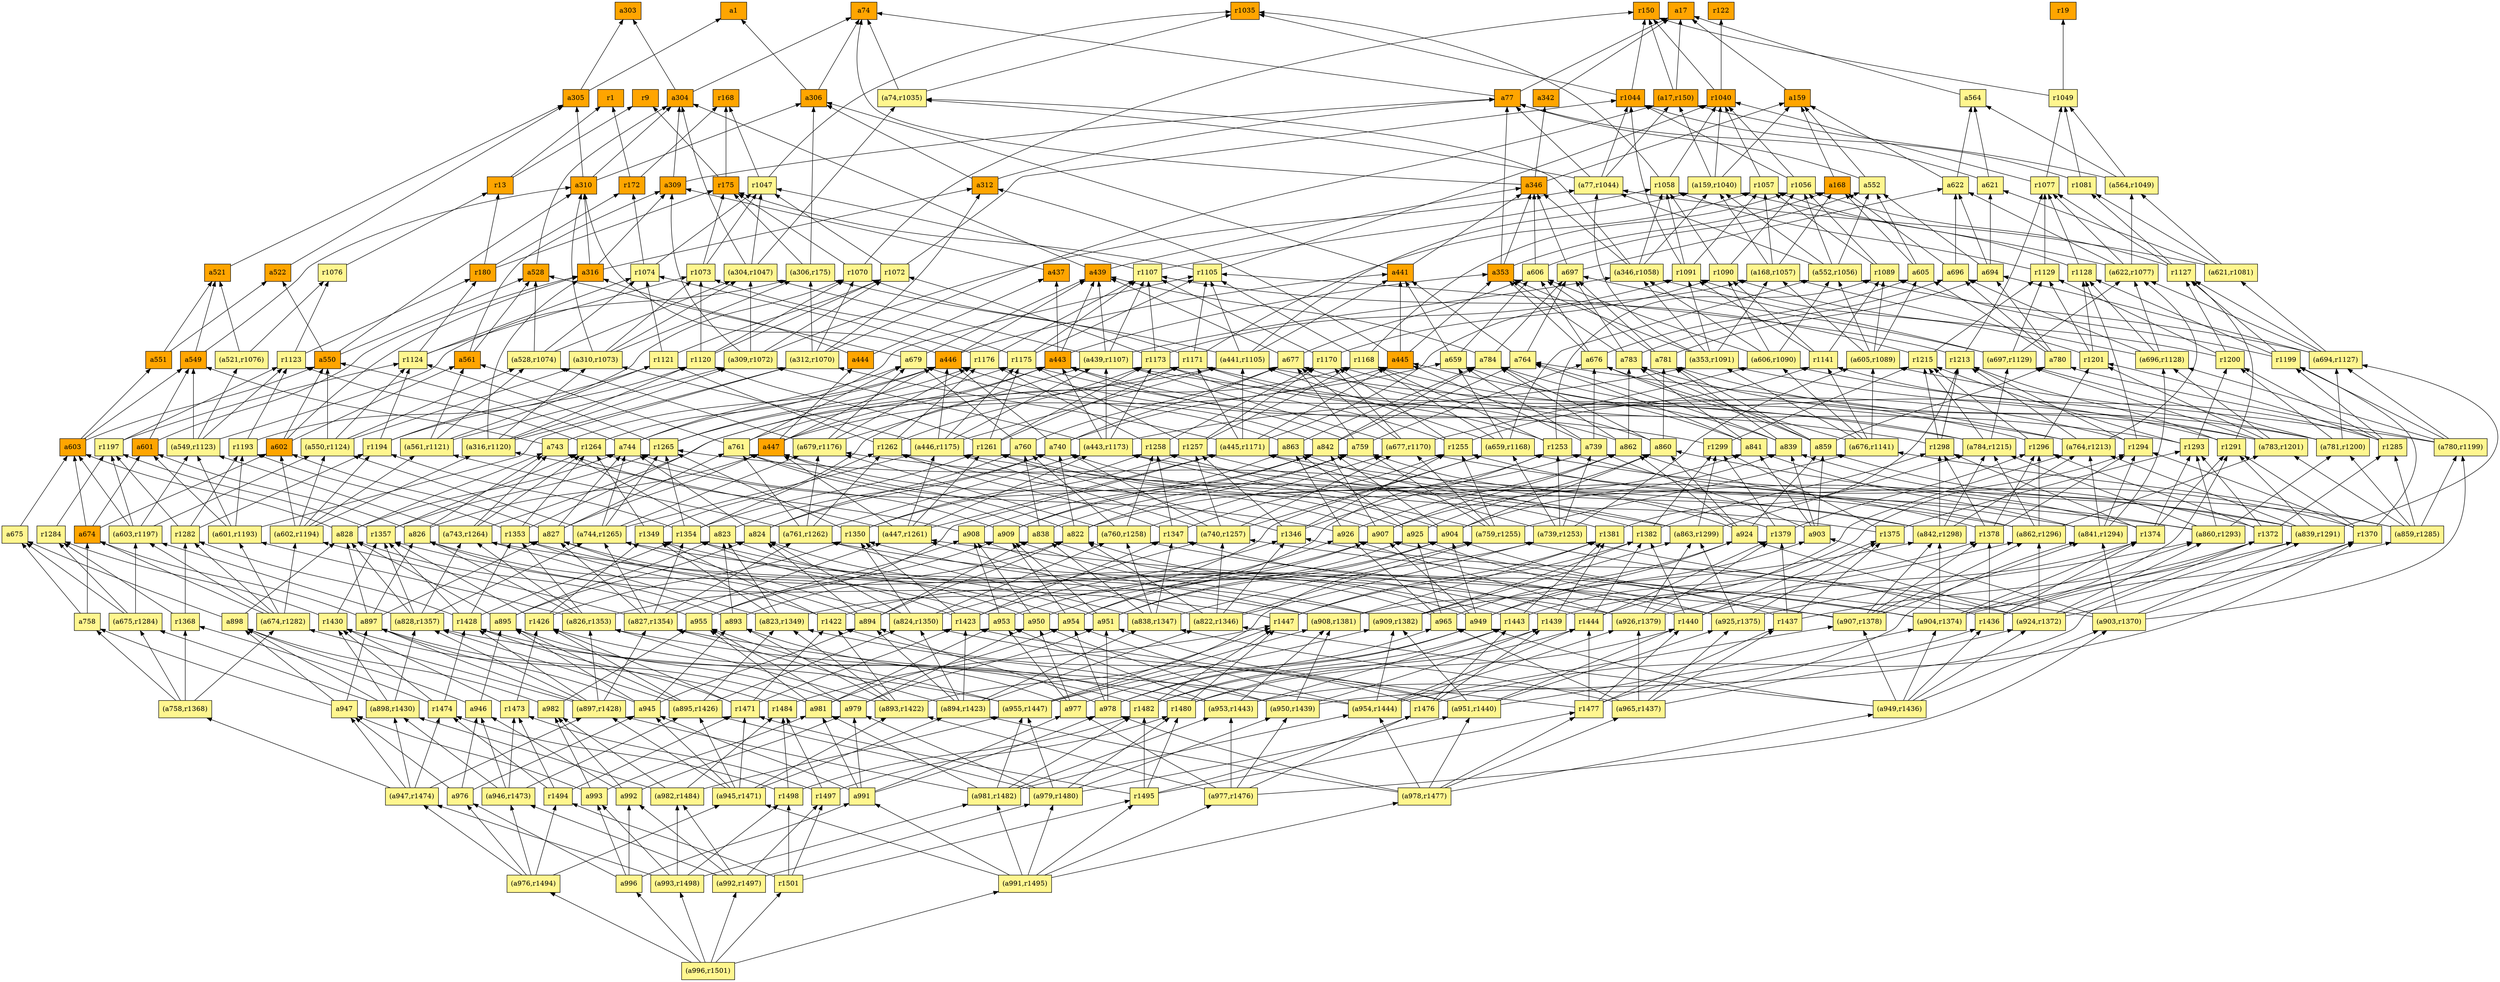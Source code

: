 digraph G {
rankdir=BT;ranksep="2.0";
"a925" [shape=record,fillcolor=khaki1,style=filled,label="{a925}"];
"r1257" [shape=record,fillcolor=khaki1,style=filled,label="{r1257}"];
"a674" [shape=record,fillcolor=orange,style=filled,label="{a674}"];
"a444" [shape=record,fillcolor=orange,style=filled,label="{a444}"];
"(a904,r1374)" [shape=record,fillcolor=khaki1,style=filled,label="{(a904,r1374)}"];
"a965" [shape=record,fillcolor=khaki1,style=filled,label="{a965}"];
"(a925,r1375)" [shape=record,fillcolor=khaki1,style=filled,label="{(a925,r1375)}"];
"(a677,r1170)" [shape=record,fillcolor=khaki1,style=filled,label="{(a677,r1170)}"];
"(a954,r1444)" [shape=record,fillcolor=khaki1,style=filled,label="{(a954,r1444)}"];
"a303" [shape=record,fillcolor=orange,style=filled,label="{a303}"];
"a842" [shape=record,fillcolor=khaki1,style=filled,label="{a842}"];
"a521" [shape=record,fillcolor=orange,style=filled,label="{a521}"];
"a909" [shape=record,fillcolor=khaki1,style=filled,label="{a909}"];
"(a74,r1035)" [shape=record,fillcolor=khaki1,style=filled,label="{(a74,r1035)}"];
"a659" [shape=record,fillcolor=khaki1,style=filled,label="{a659}"];
"a603" [shape=record,fillcolor=orange,style=filled,label="{a603}"];
"a549" [shape=record,fillcolor=orange,style=filled,label="{a549}"];
"a159" [shape=record,fillcolor=orange,style=filled,label="{a159}"];
"r1476" [shape=record,fillcolor=khaki1,style=filled,label="{r1476}"];
"(a316,r1120)" [shape=record,fillcolor=khaki1,style=filled,label="{(a316,r1120)}"];
"(a822,r1346)" [shape=record,fillcolor=khaki1,style=filled,label="{(a822,r1346)}"];
"r1076" [shape=record,fillcolor=khaki1,style=filled,label="{r1076}"];
"(a862,r1296)" [shape=record,fillcolor=khaki1,style=filled,label="{(a862,r1296)}"];
"r1437" [shape=record,fillcolor=khaki1,style=filled,label="{r1437}"];
"(a981,r1482)" [shape=record,fillcolor=khaki1,style=filled,label="{(a981,r1482)}"];
"r1372" [shape=record,fillcolor=khaki1,style=filled,label="{r1372}"];
"r1089" [shape=record,fillcolor=khaki1,style=filled,label="{r1089}"];
"(a949,r1436)" [shape=record,fillcolor=khaki1,style=filled,label="{(a949,r1436)}"];
"a606" [shape=record,fillcolor=khaki1,style=filled,label="{a606}"];
"r1381" [shape=record,fillcolor=khaki1,style=filled,label="{r1381}"];
"a824" [shape=record,fillcolor=khaki1,style=filled,label="{a824}"];
"a979" [shape=record,fillcolor=khaki1,style=filled,label="{a979}"];
"(a908,r1381)" [shape=record,fillcolor=khaki1,style=filled,label="{(a908,r1381)}"];
"r1370" [shape=record,fillcolor=khaki1,style=filled,label="{r1370}"];
"a863" [shape=record,fillcolor=khaki1,style=filled,label="{a863}"];
"(a159,r1040)" [shape=record,fillcolor=khaki1,style=filled,label="{(a159,r1040)}"];
"(a743,r1264)" [shape=record,fillcolor=khaki1,style=filled,label="{(a743,r1264)}"];
"a898" [shape=record,fillcolor=khaki1,style=filled,label="{a898}"];
"r1296" [shape=record,fillcolor=khaki1,style=filled,label="{r1296}"];
"(a838,r1347)" [shape=record,fillcolor=khaki1,style=filled,label="{(a838,r1347)}"];
"r1107" [shape=record,fillcolor=khaki1,style=filled,label="{r1107}"];
"r150" [shape=record,fillcolor=orange,style=filled,label="{r150}"];
"(a528,r1074)" [shape=record,fillcolor=khaki1,style=filled,label="{(a528,r1074)}"];
"a740" [shape=record,fillcolor=khaki1,style=filled,label="{a740}"];
"r122" [shape=record,fillcolor=orange,style=filled,label="{r122}"];
"(a839,r1291)" [shape=record,fillcolor=khaki1,style=filled,label="{(a839,r1291)}"];
"(a552,r1056)" [shape=record,fillcolor=khaki1,style=filled,label="{(a552,r1056)}"];
"a862" [shape=record,fillcolor=khaki1,style=filled,label="{a862}"];
"a893" [shape=record,fillcolor=khaki1,style=filled,label="{a893}"];
"(a780,r1199)" [shape=record,fillcolor=khaki1,style=filled,label="{(a780,r1199)}"];
"r1194" [shape=record,fillcolor=khaki1,style=filled,label="{r1194}"];
"(a561,r1121)" [shape=record,fillcolor=khaki1,style=filled,label="{(a561,r1121)}"];
"(a993,r1498)" [shape=record,fillcolor=khaki1,style=filled,label="{(a993,r1498)}"];
"a977" [shape=record,fillcolor=khaki1,style=filled,label="{a977}"];
"(a860,r1293)" [shape=record,fillcolor=khaki1,style=filled,label="{(a860,r1293)}"];
"a907" [shape=record,fillcolor=khaki1,style=filled,label="{a907}"];
"r1444" [shape=record,fillcolor=khaki1,style=filled,label="{r1444}"];
"r1480" [shape=record,fillcolor=khaki1,style=filled,label="{r1480}"];
"(a903,r1370)" [shape=record,fillcolor=khaki1,style=filled,label="{(a903,r1370)}"];
"a346" [shape=record,fillcolor=orange,style=filled,label="{a346}"];
"r168" [shape=record,fillcolor=orange,style=filled,label="{r168}"];
"a897" [shape=record,fillcolor=khaki1,style=filled,label="{a897}"];
"r1382" [shape=record,fillcolor=khaki1,style=filled,label="{r1382}"];
"r1474" [shape=record,fillcolor=khaki1,style=filled,label="{r1474}"];
"a445" [shape=record,fillcolor=orange,style=filled,label="{a445}"];
"(a740,r1257)" [shape=record,fillcolor=khaki1,style=filled,label="{(a740,r1257)}"];
"a951" [shape=record,fillcolor=khaki1,style=filled,label="{a951}"];
"r1073" [shape=record,fillcolor=khaki1,style=filled,label="{r1073}"];
"a605" [shape=record,fillcolor=khaki1,style=filled,label="{a605}"];
"(a694,r1127)" [shape=record,fillcolor=khaki1,style=filled,label="{(a694,r1127)}"];
"r1070" [shape=record,fillcolor=khaki1,style=filled,label="{r1070}"];
"r1494" [shape=record,fillcolor=khaki1,style=filled,label="{r1494}"];
"a839" [shape=record,fillcolor=khaki1,style=filled,label="{a839}"];
"(a564,r1049)" [shape=record,fillcolor=khaki1,style=filled,label="{(a564,r1049)}"];
"r1141" [shape=record,fillcolor=khaki1,style=filled,label="{r1141}"];
"(a674,r1282)" [shape=record,fillcolor=khaki1,style=filled,label="{(a674,r1282)}"];
"a822" [shape=record,fillcolor=khaki1,style=filled,label="{a822}"];
"r1057" [shape=record,fillcolor=khaki1,style=filled,label="{r1057}"];
"(a828,r1357)" [shape=record,fillcolor=khaki1,style=filled,label="{(a828,r1357)}"];
"(a550,r1124)" [shape=record,fillcolor=khaki1,style=filled,label="{(a550,r1124)}"];
"a908" [shape=record,fillcolor=khaki1,style=filled,label="{a908}"];
"r1426" [shape=record,fillcolor=khaki1,style=filled,label="{r1426}"];
"(a907,r1378)" [shape=record,fillcolor=khaki1,style=filled,label="{(a907,r1378)}"];
"(a304,r1047)" [shape=record,fillcolor=khaki1,style=filled,label="{(a304,r1047)}"];
"r1261" [shape=record,fillcolor=khaki1,style=filled,label="{r1261}"];
"a17" [shape=record,fillcolor=orange,style=filled,label="{a17}"];
"a954" [shape=record,fillcolor=khaki1,style=filled,label="{a954}"];
"r1175" [shape=record,fillcolor=khaki1,style=filled,label="{r1175}"];
"a564" [shape=record,fillcolor=khaki1,style=filled,label="{a564}"];
"a622" [shape=record,fillcolor=khaki1,style=filled,label="{a622}"];
"a697" [shape=record,fillcolor=khaki1,style=filled,label="{a697}"];
"(a521,r1076)" [shape=record,fillcolor=khaki1,style=filled,label="{(a521,r1076)}"];
"r1422" [shape=record,fillcolor=khaki1,style=filled,label="{r1422}"];
"(a947,r1474)" [shape=record,fillcolor=khaki1,style=filled,label="{(a947,r1474)}"];
"r1368" [shape=record,fillcolor=khaki1,style=filled,label="{r1368}"];
"(a445,r1171)" [shape=record,fillcolor=khaki1,style=filled,label="{(a445,r1171)}"];
"a446" [shape=record,fillcolor=orange,style=filled,label="{a446}"];
"a621" [shape=record,fillcolor=khaki1,style=filled,label="{a621}"];
"(a953,r1443)" [shape=record,fillcolor=khaki1,style=filled,label="{(a953,r1443)}"];
"a780" [shape=record,fillcolor=khaki1,style=filled,label="{a780}"];
"(a978,r1477)" [shape=record,fillcolor=khaki1,style=filled,label="{(a978,r1477)}"];
"a903" [shape=record,fillcolor=khaki1,style=filled,label="{a903}"];
"r1123" [shape=record,fillcolor=khaki1,style=filled,label="{r1123}"];
"r1473" [shape=record,fillcolor=khaki1,style=filled,label="{r1473}"];
"r175" [shape=record,fillcolor=orange,style=filled,label="{r175}"];
"r1353" [shape=record,fillcolor=khaki1,style=filled,label="{r1353}"];
"r1077" [shape=record,fillcolor=khaki1,style=filled,label="{r1077}"];
"(a982,r1484)" [shape=record,fillcolor=khaki1,style=filled,label="{(a982,r1484)}"];
"r1127" [shape=record,fillcolor=khaki1,style=filled,label="{r1127}"];
"r1129" [shape=record,fillcolor=khaki1,style=filled,label="{r1129}"];
"(a622,r1077)" [shape=record,fillcolor=khaki1,style=filled,label="{(a622,r1077)}"];
"r9" [shape=record,fillcolor=orange,style=filled,label="{r9}"];
"a982" [shape=record,fillcolor=khaki1,style=filled,label="{a982}"];
"a924" [shape=record,fillcolor=khaki1,style=filled,label="{a924}"];
"a759" [shape=record,fillcolor=khaki1,style=filled,label="{a759}"];
"a945" [shape=record,fillcolor=khaki1,style=filled,label="{a945}"];
"a551" [shape=record,fillcolor=orange,style=filled,label="{a551}"];
"a744" [shape=record,fillcolor=khaki1,style=filled,label="{a744}"];
"(a951,r1440)" [shape=record,fillcolor=khaki1,style=filled,label="{(a951,r1440)}"];
"a552" [shape=record,fillcolor=khaki1,style=filled,label="{a552}"];
"a522" [shape=record,fillcolor=orange,style=filled,label="{a522}"];
"r1501" [shape=record,fillcolor=khaki1,style=filled,label="{r1501}"];
"a310" [shape=record,fillcolor=orange,style=filled,label="{a310}"];
"a946" [shape=record,fillcolor=khaki1,style=filled,label="{a946}"];
"(a446,r1175)" [shape=record,fillcolor=khaki1,style=filled,label="{(a446,r1175)}"];
"(a739,r1253)" [shape=record,fillcolor=khaki1,style=filled,label="{(a739,r1253)}"];
"a439" [shape=record,fillcolor=orange,style=filled,label="{a439}"];
"(a346,r1058)" [shape=record,fillcolor=khaki1,style=filled,label="{(a346,r1058)}"];
"r1120" [shape=record,fillcolor=khaki1,style=filled,label="{r1120}"];
"r1347" [shape=record,fillcolor=khaki1,style=filled,label="{r1347}"];
"(a309,r1072)" [shape=record,fillcolor=khaki1,style=filled,label="{(a309,r1072)}"];
"(a827,r1354)" [shape=record,fillcolor=khaki1,style=filled,label="{(a827,r1354)}"];
"a443" [shape=record,fillcolor=orange,style=filled,label="{a443}"];
"r1357" [shape=record,fillcolor=khaki1,style=filled,label="{r1357}"];
"a550" [shape=record,fillcolor=orange,style=filled,label="{a550}"];
"(a441,r1105)" [shape=record,fillcolor=khaki1,style=filled,label="{(a441,r1105)}"];
"r1074" [shape=record,fillcolor=khaki1,style=filled,label="{r1074}"];
"(a17,r150)" [shape=record,fillcolor=orange,style=filled,label="{(a17,r150)}"];
"(a621,r1081)" [shape=record,fillcolor=khaki1,style=filled,label="{(a621,r1081)}"];
"r1213" [shape=record,fillcolor=khaki1,style=filled,label="{r1213}"];
"r1081" [shape=record,fillcolor=khaki1,style=filled,label="{r1081}"];
"r1378" [shape=record,fillcolor=khaki1,style=filled,label="{r1378}"];
"r1035" [shape=record,fillcolor=orange,style=filled,label="{r1035}"];
"a77" [shape=record,fillcolor=orange,style=filled,label="{a77}"];
"r1428" [shape=record,fillcolor=khaki1,style=filled,label="{r1428}"];
"r1056" [shape=record,fillcolor=khaki1,style=filled,label="{r1056}"];
"(a602,r1194)" [shape=record,fillcolor=khaki1,style=filled,label="{(a602,r1194)}"];
"r1423" [shape=record,fillcolor=khaki1,style=filled,label="{r1423}"];
"(a606,r1090)" [shape=record,fillcolor=khaki1,style=filled,label="{(a606,r1090)}"];
"r172" [shape=record,fillcolor=orange,style=filled,label="{r172}"];
"a993" [shape=record,fillcolor=khaki1,style=filled,label="{a993}"];
"r1282" [shape=record,fillcolor=khaki1,style=filled,label="{r1282}"];
"r1440" [shape=record,fillcolor=khaki1,style=filled,label="{r1440}"];
"a996" [shape=record,fillcolor=khaki1,style=filled,label="{a996}"];
"r1176" [shape=record,fillcolor=khaki1,style=filled,label="{r1176}"];
"a441" [shape=record,fillcolor=orange,style=filled,label="{a441}"];
"(a842,r1298)" [shape=record,fillcolor=khaki1,style=filled,label="{(a842,r1298)}"];
"r1482" [shape=record,fillcolor=khaki1,style=filled,label="{r1482}"];
"a743" [shape=record,fillcolor=khaki1,style=filled,label="{a743}"];
"(a946,r1473)" [shape=record,fillcolor=khaki1,style=filled,label="{(a946,r1473)}"];
"r1199" [shape=record,fillcolor=khaki1,style=filled,label="{r1199}"];
"a823" [shape=record,fillcolor=khaki1,style=filled,label="{a823}"];
"a694" [shape=record,fillcolor=khaki1,style=filled,label="{a694}"];
"r1200" [shape=record,fillcolor=khaki1,style=filled,label="{r1200}"];
"a312" [shape=record,fillcolor=orange,style=filled,label="{a312}"];
"r1439" [shape=record,fillcolor=khaki1,style=filled,label="{r1439}"];
"(a312,r1070)" [shape=record,fillcolor=khaki1,style=filled,label="{(a312,r1070)}"];
"(a603,r1197)" [shape=record,fillcolor=khaki1,style=filled,label="{(a603,r1197)}"];
"a955" [shape=record,fillcolor=khaki1,style=filled,label="{a955}"];
"a949" [shape=record,fillcolor=khaki1,style=filled,label="{a949}"];
"r1443" [shape=record,fillcolor=khaki1,style=filled,label="{r1443}"];
"(a744,r1265)" [shape=record,fillcolor=khaki1,style=filled,label="{(a744,r1265)}"];
"(a443,r1173)" [shape=record,fillcolor=khaki1,style=filled,label="{(a443,r1173)}"];
"(a991,r1495)" [shape=record,fillcolor=khaki1,style=filled,label="{(a991,r1495)}"];
"r1484" [shape=record,fillcolor=khaki1,style=filled,label="{r1484}"];
"a978" [shape=record,fillcolor=khaki1,style=filled,label="{a978}"];
"a783" [shape=record,fillcolor=khaki1,style=filled,label="{a783}"];
"r1497" [shape=record,fillcolor=khaki1,style=filled,label="{r1497}"];
"a764" [shape=record,fillcolor=khaki1,style=filled,label="{a764}"];
"(a841,r1294)" [shape=record,fillcolor=khaki1,style=filled,label="{(a841,r1294)}"];
"r19" [shape=record,fillcolor=orange,style=filled,label="{r19}"];
"r1436" [shape=record,fillcolor=khaki1,style=filled,label="{r1436}"];
"r1168" [shape=record,fillcolor=khaki1,style=filled,label="{r1168}"];
"r1374" [shape=record,fillcolor=khaki1,style=filled,label="{r1374}"];
"a827" [shape=record,fillcolor=khaki1,style=filled,label="{a827}"];
"r1298" [shape=record,fillcolor=khaki1,style=filled,label="{r1298}"];
"a74" [shape=record,fillcolor=orange,style=filled,label="{a74}"];
"a894" [shape=record,fillcolor=khaki1,style=filled,label="{a894}"];
"r1375" [shape=record,fillcolor=khaki1,style=filled,label="{r1375}"];
"a675" [shape=record,fillcolor=khaki1,style=filled,label="{a675}"];
"a304" [shape=record,fillcolor=orange,style=filled,label="{a304}"];
"r1072" [shape=record,fillcolor=khaki1,style=filled,label="{r1072}"];
"a947" [shape=record,fillcolor=khaki1,style=filled,label="{a947}"];
"a991" [shape=record,fillcolor=khaki1,style=filled,label="{a991}"];
"r1264" [shape=record,fillcolor=khaki1,style=filled,label="{r1264}"];
"a679" [shape=record,fillcolor=khaki1,style=filled,label="{a679}"];
"a696" [shape=record,fillcolor=khaki1,style=filled,label="{a696}"];
"a437" [shape=record,fillcolor=orange,style=filled,label="{a437}"];
"(a676,r1141)" [shape=record,fillcolor=khaki1,style=filled,label="{(a676,r1141)}"];
"r1128" [shape=record,fillcolor=khaki1,style=filled,label="{r1128}"];
"a953" [shape=record,fillcolor=khaki1,style=filled,label="{a953}"];
"(a447,r1261)" [shape=record,fillcolor=khaki1,style=filled,label="{(a447,r1261)}"];
"r180" [shape=record,fillcolor=orange,style=filled,label="{r180}"];
"a306" [shape=record,fillcolor=orange,style=filled,label="{a306}"];
"(a955,r1447)" [shape=record,fillcolor=khaki1,style=filled,label="{(a955,r1447)}"];
"a781" [shape=record,fillcolor=khaki1,style=filled,label="{a781}"];
"a601" [shape=record,fillcolor=orange,style=filled,label="{a601}"];
"(a893,r1422)" [shape=record,fillcolor=khaki1,style=filled,label="{(a893,r1422)}"];
"r1293" [shape=record,fillcolor=khaki1,style=filled,label="{r1293}"];
"r1346" [shape=record,fillcolor=khaki1,style=filled,label="{r1346}"];
"(a784,r1215)" [shape=record,fillcolor=khaki1,style=filled,label="{(a784,r1215)}"];
"r1477" [shape=record,fillcolor=khaki1,style=filled,label="{r1477}"];
"(a675,r1284)" [shape=record,fillcolor=khaki1,style=filled,label="{(a675,r1284)}"];
"r1379" [shape=record,fillcolor=khaki1,style=filled,label="{r1379}"];
"r1105" [shape=record,fillcolor=khaki1,style=filled,label="{r1105}"];
"a826" [shape=record,fillcolor=khaki1,style=filled,label="{a826}"];
"a168" [shape=record,fillcolor=orange,style=filled,label="{a168}"];
"(a601,r1193)" [shape=record,fillcolor=khaki1,style=filled,label="{(a601,r1193)}"];
"a784" [shape=record,fillcolor=khaki1,style=filled,label="{a784}"];
"a528" [shape=record,fillcolor=orange,style=filled,label="{a528}"];
"a677" [shape=record,fillcolor=khaki1,style=filled,label="{a677}"];
"r1091" [shape=record,fillcolor=khaki1,style=filled,label="{r1091}"];
"r1193" [shape=record,fillcolor=khaki1,style=filled,label="{r1193}"];
"r1285" [shape=record,fillcolor=khaki1,style=filled,label="{r1285}"];
"(a696,r1128)" [shape=record,fillcolor=khaki1,style=filled,label="{(a696,r1128)}"];
"r1215" [shape=record,fillcolor=khaki1,style=filled,label="{r1215}"];
"a316" [shape=record,fillcolor=orange,style=filled,label="{a316}"];
"a305" [shape=record,fillcolor=orange,style=filled,label="{a305}"];
"(a826,r1353)" [shape=record,fillcolor=khaki1,style=filled,label="{(a826,r1353)}"];
"a926" [shape=record,fillcolor=khaki1,style=filled,label="{a926}"];
"a992" [shape=record,fillcolor=khaki1,style=filled,label="{a992}"];
"r1291" [shape=record,fillcolor=khaki1,style=filled,label="{r1291}"];
"(a310,r1073)" [shape=record,fillcolor=khaki1,style=filled,label="{(a310,r1073)}"];
"r1" [shape=record,fillcolor=orange,style=filled,label="{r1}"];
"a841" [shape=record,fillcolor=khaki1,style=filled,label="{a841}"];
"a828" [shape=record,fillcolor=khaki1,style=filled,label="{a828}"];
"r1044" [shape=record,fillcolor=orange,style=filled,label="{r1044}"];
"(a823,r1349)" [shape=record,fillcolor=khaki1,style=filled,label="{(a823,r1349)}"];
"r1201" [shape=record,fillcolor=khaki1,style=filled,label="{r1201}"];
"r1197" [shape=record,fillcolor=khaki1,style=filled,label="{r1197}"];
"r1354" [shape=record,fillcolor=khaki1,style=filled,label="{r1354}"];
"(a894,r1423)" [shape=record,fillcolor=khaki1,style=filled,label="{(a894,r1423)}"];
"r1447" [shape=record,fillcolor=khaki1,style=filled,label="{r1447}"];
"(a926,r1379)" [shape=record,fillcolor=khaki1,style=filled,label="{(a926,r1379)}"];
"r1173" [shape=record,fillcolor=khaki1,style=filled,label="{r1173}"];
"r1258" [shape=record,fillcolor=khaki1,style=filled,label="{r1258}"];
"r1121" [shape=record,fillcolor=khaki1,style=filled,label="{r1121}"];
"a838" [shape=record,fillcolor=khaki1,style=filled,label="{a838}"];
"(a950,r1439)" [shape=record,fillcolor=khaki1,style=filled,label="{(a950,r1439)}"];
"a561" [shape=record,fillcolor=orange,style=filled,label="{a561}"];
"(a924,r1372)" [shape=record,fillcolor=khaki1,style=filled,label="{(a924,r1372)}"];
"(a979,r1480)" [shape=record,fillcolor=khaki1,style=filled,label="{(a979,r1480)}"];
"a976" [shape=record,fillcolor=khaki1,style=filled,label="{a976}"];
"(a353,r1091)" [shape=record,fillcolor=khaki1,style=filled,label="{(a353,r1091)}"];
"(a898,r1430)" [shape=record,fillcolor=khaki1,style=filled,label="{(a898,r1430)}"];
"a981" [shape=record,fillcolor=khaki1,style=filled,label="{a981}"];
"(a996,r1501)" [shape=record,fillcolor=khaki1,style=filled,label="{(a996,r1501)}"];
"a895" [shape=record,fillcolor=khaki1,style=filled,label="{a895}"];
"(a679,r1176)" [shape=record,fillcolor=khaki1,style=filled,label="{(a679,r1176)}"];
"a761" [shape=record,fillcolor=khaki1,style=filled,label="{a761}"];
"r1058" [shape=record,fillcolor=khaki1,style=filled,label="{r1058}"];
"(a909,r1382)" [shape=record,fillcolor=khaki1,style=filled,label="{(a909,r1382)}"];
"(a976,r1494)" [shape=record,fillcolor=khaki1,style=filled,label="{(a976,r1494)}"];
"(a992,r1497)" [shape=record,fillcolor=khaki1,style=filled,label="{(a992,r1497)}"];
"r1284" [shape=record,fillcolor=khaki1,style=filled,label="{r1284}"];
"(a764,r1213)" [shape=record,fillcolor=khaki1,style=filled,label="{(a764,r1213)}"];
"r1299" [shape=record,fillcolor=khaki1,style=filled,label="{r1299}"];
"r1170" [shape=record,fillcolor=khaki1,style=filled,label="{r1170}"];
"a760" [shape=record,fillcolor=khaki1,style=filled,label="{a760}"];
"a758" [shape=record,fillcolor=khaki1,style=filled,label="{a758}"];
"a739" [shape=record,fillcolor=khaki1,style=filled,label="{a739}"];
"r1262" [shape=record,fillcolor=khaki1,style=filled,label="{r1262}"];
"r1171" [shape=record,fillcolor=khaki1,style=filled,label="{r1171}"];
"a904" [shape=record,fillcolor=khaki1,style=filled,label="{a904}"];
"(a659,r1168)" [shape=record,fillcolor=khaki1,style=filled,label="{(a659,r1168)}"];
"a860" [shape=record,fillcolor=khaki1,style=filled,label="{a860}"];
"r1253" [shape=record,fillcolor=khaki1,style=filled,label="{r1253}"];
"(a758,r1368)" [shape=record,fillcolor=khaki1,style=filled,label="{(a758,r1368)}"];
"(a605,r1089)" [shape=record,fillcolor=khaki1,style=filled,label="{(a605,r1089)}"];
"(a945,r1471)" [shape=record,fillcolor=khaki1,style=filled,label="{(a945,r1471)}"];
"(a306,r175)" [shape=record,fillcolor=khaki1,style=filled,label="{(a306,r175)}"];
"(a781,r1200)" [shape=record,fillcolor=khaki1,style=filled,label="{(a781,r1200)}"];
"(a759,r1255)" [shape=record,fillcolor=khaki1,style=filled,label="{(a759,r1255)}"];
"r1047" [shape=record,fillcolor=khaki1,style=filled,label="{r1047}"];
"r1495" [shape=record,fillcolor=khaki1,style=filled,label="{r1495}"];
"r1265" [shape=record,fillcolor=khaki1,style=filled,label="{r1265}"];
"r1255" [shape=record,fillcolor=khaki1,style=filled,label="{r1255}"];
"a447" [shape=record,fillcolor=orange,style=filled,label="{a447}"];
"r13" [shape=record,fillcolor=orange,style=filled,label="{r13}"];
"a676" [shape=record,fillcolor=khaki1,style=filled,label="{a676}"];
"r1090" [shape=record,fillcolor=khaki1,style=filled,label="{r1090}"];
"a859" [shape=record,fillcolor=khaki1,style=filled,label="{a859}"];
"r1040" [shape=record,fillcolor=orange,style=filled,label="{r1040}"];
"a950" [shape=record,fillcolor=khaki1,style=filled,label="{a950}"];
"r1350" [shape=record,fillcolor=khaki1,style=filled,label="{r1350}"];
"(a168,r1057)" [shape=record,fillcolor=khaki1,style=filled,label="{(a168,r1057)}"];
"(a895,r1426)" [shape=record,fillcolor=khaki1,style=filled,label="{(a895,r1426)}"];
"(a824,r1350)" [shape=record,fillcolor=khaki1,style=filled,label="{(a824,r1350)}"];
"a353" [shape=record,fillcolor=orange,style=filled,label="{a353}"];
"(a859,r1285)" [shape=record,fillcolor=khaki1,style=filled,label="{(a859,r1285)}"];
"(a760,r1258)" [shape=record,fillcolor=khaki1,style=filled,label="{(a760,r1258)}"];
"(a77,r1044)" [shape=record,fillcolor=khaki1,style=filled,label="{(a77,r1044)}"];
"(a783,r1201)" [shape=record,fillcolor=khaki1,style=filled,label="{(a783,r1201)}"];
"r1349" [shape=record,fillcolor=khaki1,style=filled,label="{r1349}"];
"(a439,r1107)" [shape=record,fillcolor=khaki1,style=filled,label="{(a439,r1107)}"];
"r1049" [shape=record,fillcolor=khaki1,style=filled,label="{r1049}"];
"a309" [shape=record,fillcolor=orange,style=filled,label="{a309}"];
"(a977,r1476)" [shape=record,fillcolor=khaki1,style=filled,label="{(a977,r1476)}"];
"(a965,r1437)" [shape=record,fillcolor=khaki1,style=filled,label="{(a965,r1437)}"];
"a342" [shape=record,fillcolor=orange,style=filled,label="{a342}"];
"r1294" [shape=record,fillcolor=khaki1,style=filled,label="{r1294}"];
"r1124" [shape=record,fillcolor=khaki1,style=filled,label="{r1124}"];
"r1430" [shape=record,fillcolor=khaki1,style=filled,label="{r1430}"];
"(a863,r1299)" [shape=record,fillcolor=khaki1,style=filled,label="{(a863,r1299)}"];
"(a897,r1428)" [shape=record,fillcolor=khaki1,style=filled,label="{(a897,r1428)}"];
"(a697,r1129)" [shape=record,fillcolor=khaki1,style=filled,label="{(a697,r1129)}"];
"a1" [shape=record,fillcolor=orange,style=filled,label="{a1}"];
"(a549,r1123)" [shape=record,fillcolor=khaki1,style=filled,label="{(a549,r1123)}"];
"(a761,r1262)" [shape=record,fillcolor=khaki1,style=filled,label="{(a761,r1262)}"];
"a602" [shape=record,fillcolor=orange,style=filled,label="{a602}"];
"r1498" [shape=record,fillcolor=khaki1,style=filled,label="{r1498}"];
"r1471" [shape=record,fillcolor=khaki1,style=filled,label="{r1471}"];
"a925" -> "a760"
"a925" -> "a860"
"a925" -> "a863"
"r1257" -> "r1170"
"r1257" -> "r1168"
"r1257" -> "r1175"
"a674" -> "a603"
"a674" -> "a601"
"a674" -> "a602"
"a444" -> "a316"
"a444" -> "a437"
"(a904,r1374)" -> "(a740,r1257)"
"(a904,r1374)" -> "(a839,r1291)"
"(a904,r1374)" -> "(a842,r1298)"
"(a904,r1374)" -> "(a860,r1293)"
"(a904,r1374)" -> "a904"
"(a904,r1374)" -> "r1374"
"a965" -> "a925"
"a965" -> "a838"
"a965" -> "a924"
"a965" -> "a926"
"(a925,r1375)" -> "a925"
"(a925,r1375)" -> "r1375"
"(a925,r1375)" -> "(a760,r1258)"
"(a925,r1375)" -> "(a863,r1299)"
"(a925,r1375)" -> "(a860,r1293)"
"(a677,r1170)" -> "(a606,r1090)"
"(a677,r1170)" -> "a677"
"(a677,r1170)" -> "r1170"
"(a677,r1170)" -> "(a439,r1107)"
"(a954,r1444)" -> "(a909,r1382)"
"(a954,r1444)" -> "(a907,r1378)"
"(a954,r1444)" -> "(a926,r1379)"
"(a954,r1444)" -> "a954"
"(a954,r1444)" -> "r1444"
"(a954,r1444)" -> "(a827,r1354)"
"a842" -> "a784"
"a842" -> "a764"
"a842" -> "a446"
"a521" -> "a305"
"a909" -> "a842"
"a909" -> "a744"
"a909" -> "a863"
"(a74,r1035)" -> "r1035"
"(a74,r1035)" -> "a74"
"a659" -> "a606"
"a659" -> "a441"
"a603" -> "a549"
"a603" -> "a551"
"a603" -> "a550"
"a549" -> "a521"
"a549" -> "a310"
"a159" -> "a17"
"r1476" -> "r1439"
"r1476" -> "r1443"
"r1476" -> "r1422"
"r1476" -> "r1370"
"(a316,r1120)" -> "a316"
"(a316,r1120)" -> "(a309,r1072)"
"(a316,r1120)" -> "(a312,r1070)"
"(a316,r1120)" -> "(a310,r1073)"
"(a316,r1120)" -> "r1120"
"(a822,r1346)" -> "(a740,r1257)"
"(a822,r1346)" -> "(a447,r1261)"
"(a822,r1346)" -> "a822"
"(a822,r1346)" -> "r1346"
"(a822,r1346)" -> "(a739,r1253)"
"(a822,r1346)" -> "(a759,r1255)"
"r1076" -> "r13"
"(a862,r1296)" -> "r1296"
"(a862,r1296)" -> "(a784,r1215)"
"(a862,r1296)" -> "(a783,r1201)"
"(a862,r1296)" -> "a862"
"(a862,r1296)" -> "(a443,r1173)"
"r1437" -> "r1375"
"r1437" -> "r1372"
"r1437" -> "r1347"
"r1437" -> "r1379"
"(a981,r1482)" -> "(a897,r1428)"
"(a981,r1482)" -> "(a954,r1444)"
"(a981,r1482)" -> "(a955,r1447)"
"(a981,r1482)" -> "a981"
"(a981,r1482)" -> "(a953,r1443)"
"(a981,r1482)" -> "r1482"
"r1372" -> "r1255"
"r1372" -> "r1296"
"r1372" -> "r1293"
"r1372" -> "r1285"
"r1089" -> "r1057"
"r1089" -> "r1056"
"(a949,r1436)" -> "(a907,r1378)"
"(a949,r1436)" -> "(a904,r1374)"
"(a949,r1436)" -> "(a822,r1346)"
"(a949,r1436)" -> "a949"
"(a949,r1436)" -> "(a924,r1372)"
"(a949,r1436)" -> "r1436"
"(a949,r1436)" -> "(a903,r1370)"
"a606" -> "a552"
"a606" -> "a346"
"r1381" -> "r1213"
"r1381" -> "r1264"
"a824" -> "a740"
"a824" -> "a744"
"a824" -> "a760"
"a979" -> "a951"
"a979" -> "a955"
"a979" -> "a950"
"a979" -> "a895"
"(a908,r1381)" -> "(a743,r1264)"
"(a908,r1381)" -> "r1381"
"(a908,r1381)" -> "(a764,r1213)"
"(a908,r1381)" -> "a908"
"r1370" -> "r1199"
"r1370" -> "r1294"
"r1370" -> "r1253"
"r1370" -> "r1291"
"a863" -> "a784"
"a863" -> "a679"
"(a159,r1040)" -> "a159"
"(a159,r1040)" -> "r1040"
"(a159,r1040)" -> "(a17,r150)"
"(a743,r1264)" -> "(a549,r1123)"
"(a743,r1264)" -> "(a441,r1105)"
"(a743,r1264)" -> "r1264"
"(a743,r1264)" -> "a743"
"a898" -> "a675"
"a898" -> "a828"
"r1296" -> "r1201"
"r1296" -> "r1173"
"r1296" -> "r1215"
"(a838,r1347)" -> "a838"
"(a838,r1347)" -> "(a760,r1258)"
"(a838,r1347)" -> "r1347"
"(a838,r1347)" -> "(a761,r1262)"
"(a838,r1347)" -> "(a759,r1255)"
"r1107" -> "r1047"
"r1107" -> "r1058"
"(a528,r1074)" -> "a528"
"(a528,r1074)" -> "(a304,r1047)"
"(a528,r1074)" -> "r1074"
"a740" -> "a659"
"a740" -> "a677"
"a740" -> "a446"
"(a839,r1291)" -> "(a764,r1213)"
"(a839,r1291)" -> "(a694,r1127)"
"(a839,r1291)" -> "r1291"
"(a839,r1291)" -> "(a659,r1168)"
"(a839,r1291)" -> "a839"
"(a552,r1056)" -> "(a159,r1040)"
"(a552,r1056)" -> "r1056"
"(a552,r1056)" -> "a552"
"(a552,r1056)" -> "(a77,r1044)"
"a862" -> "a784"
"a862" -> "a783"
"a862" -> "a443"
"a893" -> "a823"
"a893" -> "a822"
"a893" -> "a826"
"(a780,r1199)" -> "(a605,r1089)"
"(a780,r1199)" -> "r1199"
"(a780,r1199)" -> "(a694,r1127)"
"(a780,r1199)" -> "a780"
"(a780,r1199)" -> "(a696,r1128)"
"r1194" -> "r1124"
"r1194" -> "r1121"
"r1194" -> "r1120"
"(a561,r1121)" -> "(a309,r1072)"
"(a561,r1121)" -> "r1121"
"(a561,r1121)" -> "(a528,r1074)"
"(a561,r1121)" -> "a561"
"(a993,r1498)" -> "(a982,r1484)"
"(a993,r1498)" -> "a993"
"(a993,r1498)" -> "(a981,r1482)"
"(a993,r1498)" -> "r1498"
"(a993,r1498)" -> "(a947,r1474)"
"a977" -> "a950"
"a977" -> "a953"
"a977" -> "a893"
"a977" -> "a949"
"(a860,r1293)" -> "(a677,r1170)"
"(a860,r1293)" -> "r1293"
"(a860,r1293)" -> "(a784,r1215)"
"(a860,r1293)" -> "a860"
"(a860,r1293)" -> "(a781,r1200)"
"a907" -> "a447"
"a907" -> "a842"
"a907" -> "a862"
"a907" -> "a841"
"r1444" -> "r1382"
"r1444" -> "r1378"
"r1444" -> "r1354"
"r1444" -> "r1379"
"r1480" -> "r1447"
"r1480" -> "r1440"
"r1480" -> "r1426"
"r1480" -> "r1439"
"(a903,r1370)" -> "(a839,r1291)"
"(a903,r1370)" -> "(a780,r1199)"
"(a903,r1370)" -> "a903"
"(a903,r1370)" -> "(a739,r1253)"
"(a903,r1370)" -> "(a841,r1294)"
"(a903,r1370)" -> "r1370"
"a346" -> "a342"
"a346" -> "a159"
"a346" -> "a74"
"a897" -> "a674"
"a897" -> "a827"
"a897" -> "a826"
"a897" -> "a828"
"r1382" -> "r1298"
"r1382" -> "r1299"
"r1382" -> "r1265"
"r1474" -> "r1430"
"r1474" -> "r1428"
"r1474" -> "r1368"
"a445" -> "a441"
"a445" -> "a353"
"a445" -> "a312"
"(a740,r1257)" -> "(a446,r1175)"
"(a740,r1257)" -> "r1257"
"(a740,r1257)" -> "a740"
"(a740,r1257)" -> "(a677,r1170)"
"(a740,r1257)" -> "(a659,r1168)"
"a951" -> "a925"
"a951" -> "a824"
"a951" -> "a904"
"a951" -> "a909"
"r1073" -> "r175"
"r1073" -> "r1047"
"a605" -> "a552"
"a605" -> "a168"
"(a694,r1127)" -> "(a621,r1081)"
"(a694,r1127)" -> "a694"
"(a694,r1127)" -> "r1127"
"(a694,r1127)" -> "(a552,r1056)"
"(a694,r1127)" -> "(a622,r1077)"
"r1070" -> "r150"
"r1070" -> "r175"
"r1494" -> "r1473"
"r1494" -> "r1474"
"r1494" -> "r1471"
"a839" -> "a781"
"a839" -> "a659"
"a839" -> "a764"
"(a564,r1049)" -> "(a17,r150)"
"(a564,r1049)" -> "a564"
"(a564,r1049)" -> "r1049"
"r1141" -> "r1089"
"r1141" -> "r1090"
"r1141" -> "r1091"
"(a674,r1282)" -> "a674"
"(a674,r1282)" -> "(a602,r1194)"
"(a674,r1282)" -> "r1282"
"(a674,r1282)" -> "(a601,r1193)"
"(a674,r1282)" -> "(a603,r1197)"
"a822" -> "a447"
"a822" -> "a759"
"a822" -> "a740"
"a822" -> "a739"
"r1057" -> "r1040"
"(a828,r1357)" -> "(a743,r1264)"
"(a828,r1357)" -> "(a603,r1197)"
"(a828,r1357)" -> "a828"
"(a828,r1357)" -> "(a744,r1265)"
"(a828,r1357)" -> "r1357"
"(a550,r1124)" -> "r1124"
"(a550,r1124)" -> "(a310,r1073)"
"(a550,r1124)" -> "a550"
"(a550,r1124)" -> "(a528,r1074)"
"a908" -> "a842"
"a908" -> "a743"
"r1426" -> "r1350"
"r1426" -> "r1357"
"r1426" -> "r1349"
"(a907,r1378)" -> "r1378"
"(a907,r1378)" -> "(a447,r1261)"
"(a907,r1378)" -> "(a842,r1298)"
"(a907,r1378)" -> "(a862,r1296)"
"(a907,r1378)" -> "a907"
"(a907,r1378)" -> "(a841,r1294)"
"(a304,r1047)" -> "a304"
"(a304,r1047)" -> "(a74,r1035)"
"(a304,r1047)" -> "r1047"
"r1261" -> "r1173"
"r1261" -> "r1175"
"r1261" -> "r1120"
"r1261" -> "r1171"
"a954" -> "a909"
"a954" -> "a907"
"a954" -> "a926"
"a954" -> "a827"
"r1175" -> "r1107"
"r1175" -> "r1105"
"r1175" -> "r1073"
"a564" -> "a17"
"a622" -> "a159"
"a622" -> "a564"
"a697" -> "a622"
"a697" -> "a346"
"(a521,r1076)" -> "a521"
"(a521,r1076)" -> "r1076"
"r1422" -> "r1353"
"r1422" -> "r1349"
"r1422" -> "r1253"
"(a947,r1474)" -> "(a758,r1368)"
"(a947,r1474)" -> "r1474"
"(a947,r1474)" -> "(a898,r1430)"
"(a947,r1474)" -> "a947"
"(a947,r1474)" -> "(a897,r1428)"
"r1368" -> "r1282"
"r1368" -> "r1284"
"(a445,r1171)" -> "(a168,r1057)"
"(a445,r1171)" -> "a445"
"(a445,r1171)" -> "(a441,r1105)"
"(a445,r1171)" -> "(a312,r1070)"
"(a445,r1171)" -> "r1171"
"a446" -> "a441"
"a446" -> "a439"
"a446" -> "a310"
"a621" -> "a77"
"a621" -> "a564"
"(a953,r1443)" -> "a953"
"(a953,r1443)" -> "r1443"
"(a953,r1443)" -> "(a841,r1294)"
"(a953,r1443)" -> "(a826,r1353)"
"(a953,r1443)" -> "(a908,r1381)"
"a780" -> "a694"
"a780" -> "a605"
"a780" -> "a696"
"(a978,r1477)" -> "(a894,r1423)"
"(a978,r1477)" -> "(a954,r1444)"
"(a978,r1477)" -> "(a951,r1440)"
"(a978,r1477)" -> "r1477"
"(a978,r1477)" -> "(a965,r1437)"
"(a978,r1477)" -> "(a949,r1436)"
"(a978,r1477)" -> "a978"
"a903" -> "a859"
"a903" -> "a839"
"a903" -> "a739"
"a903" -> "a841"
"r1123" -> "r180"
"r1123" -> "r1076"
"r1473" -> "r1430"
"r1473" -> "r1426"
"r175" -> "r9"
"r175" -> "r168"
"r1353" -> "r1264"
"r1353" -> "r1193"
"r1353" -> "r1171"
"r1077" -> "r1040"
"r1077" -> "r1049"
"(a982,r1484)" -> "a982"
"(a982,r1484)" -> "(a955,r1447)"
"(a982,r1484)" -> "(a898,r1430)"
"(a982,r1484)" -> "r1484"
"r1127" -> "r1077"
"r1127" -> "r1081"
"r1127" -> "r1056"
"r1129" -> "r1077"
"r1129" -> "r1058"
"(a622,r1077)" -> "(a564,r1049)"
"(a622,r1077)" -> "(a159,r1040)"
"(a622,r1077)" -> "r1077"
"(a622,r1077)" -> "a622"
"a982" -> "a898"
"a982" -> "a955"
"a924" -> "a859"
"a924" -> "a759"
"a924" -> "a862"
"a924" -> "a860"
"a759" -> "a676"
"a759" -> "a677"
"a759" -> "a443"
"a945" -> "a897"
"a945" -> "a894"
"a945" -> "a895"
"a945" -> "a893"
"a551" -> "a522"
"a551" -> "a521"
"a744" -> "a679"
"a744" -> "a446"
"a744" -> "a550"
"(a951,r1440)" -> "(a909,r1382)"
"(a951,r1440)" -> "(a904,r1374)"
"(a951,r1440)" -> "(a824,r1350)"
"(a951,r1440)" -> "r1440"
"(a951,r1440)" -> "a951"
"(a951,r1440)" -> "(a925,r1375)"
"a552" -> "a159"
"a552" -> "a77"
"a522" -> "a305"
"r1501" -> "r1497"
"r1501" -> "r1494"
"r1501" -> "r1495"
"r1501" -> "r1498"
"a310" -> "a306"
"a310" -> "a304"
"a310" -> "a305"
"a946" -> "a898"
"a946" -> "a895"
"(a446,r1175)" -> "(a441,r1105)"
"(a446,r1175)" -> "a446"
"(a446,r1175)" -> "(a310,r1073)"
"(a446,r1175)" -> "r1175"
"(a446,r1175)" -> "(a439,r1107)"
"(a739,r1253)" -> "r1253"
"(a739,r1253)" -> "(a605,r1089)"
"(a739,r1253)" -> "(a445,r1171)"
"(a739,r1253)" -> "a739"
"(a739,r1253)" -> "(a659,r1168)"
"a439" -> "a304"
"a439" -> "a346"
"(a346,r1058)" -> "(a74,r1035)"
"(a346,r1058)" -> "(a159,r1040)"
"(a346,r1058)" -> "r1058"
"(a346,r1058)" -> "a346"
"r1120" -> "r1070"
"r1120" -> "r1072"
"r1120" -> "r1073"
"r1347" -> "r1255"
"r1347" -> "r1258"
"r1347" -> "r1262"
"(a309,r1072)" -> "a309"
"(a309,r1072)" -> "(a304,r1047)"
"(a309,r1072)" -> "r1072"
"(a309,r1072)" -> "(a77,r1044)"
"(a827,r1354)" -> "r1354"
"(a827,r1354)" -> "(a602,r1194)"
"(a827,r1354)" -> "(a447,r1261)"
"(a827,r1354)" -> "(a744,r1265)"
"(a827,r1354)" -> "(a761,r1262)"
"(a827,r1354)" -> "a827"
"a443" -> "a439"
"a443" -> "a353"
"a443" -> "a437"
"r1357" -> "r1197"
"r1357" -> "r1264"
"r1357" -> "r1265"
"a550" -> "a528"
"a550" -> "a522"
"a550" -> "a310"
"(a441,r1105)" -> "(a159,r1040)"
"(a441,r1105)" -> "a441"
"(a441,r1105)" -> "(a306,r175)"
"(a441,r1105)" -> "r1105"
"r1074" -> "r172"
"r1074" -> "r1047"
"(a17,r150)" -> "r150"
"(a17,r150)" -> "a17"
"(a621,r1081)" -> "(a564,r1049)"
"(a621,r1081)" -> "r1081"
"(a621,r1081)" -> "a621"
"(a621,r1081)" -> "(a77,r1044)"
"r1213" -> "r1077"
"r1213" -> "r1105"
"r1081" -> "r1049"
"r1081" -> "r1044"
"r1378" -> "r1298"
"r1378" -> "r1296"
"r1378" -> "r1261"
"r1378" -> "r1294"
"a77" -> "a74"
"a77" -> "a17"
"r1428" -> "r1282"
"r1428" -> "r1353"
"r1428" -> "r1354"
"r1428" -> "r1357"
"r1056" -> "r1040"
"r1056" -> "r1044"
"(a602,r1194)" -> "r1194"
"(a602,r1194)" -> "(a561,r1121)"
"(a602,r1194)" -> "a602"
"(a602,r1194)" -> "(a550,r1124)"
"(a602,r1194)" -> "(a316,r1120)"
"r1423" -> "r1354"
"r1423" -> "r1350"
"r1423" -> "r1347"
"r1423" -> "r1346"
"(a606,r1090)" -> "a606"
"(a606,r1090)" -> "(a346,r1058)"
"(a606,r1090)" -> "r1090"
"(a606,r1090)" -> "(a552,r1056)"
"r172" -> "r1"
"r172" -> "r168"
"a993" -> "a947"
"a993" -> "a982"
"a993" -> "a981"
"r1282" -> "r1197"
"r1282" -> "r1194"
"r1282" -> "r1193"
"r1440" -> "r1382"
"r1440" -> "r1375"
"r1440" -> "r1350"
"r1440" -> "r1374"
"a996" -> "a993"
"a996" -> "a991"
"a996" -> "a992"
"a996" -> "a976"
"r1176" -> "r1107"
"r1176" -> "r1074"
"a441" -> "a306"
"a441" -> "a346"
"(a842,r1298)" -> "r1298"
"(a842,r1298)" -> "(a446,r1175)"
"(a842,r1298)" -> "(a764,r1213)"
"(a842,r1298)" -> "a842"
"(a842,r1298)" -> "(a784,r1215)"
"r1482" -> "r1447"
"r1482" -> "r1428"
"r1482" -> "r1443"
"r1482" -> "r1444"
"a743" -> "a549"
"a743" -> "a446"
"(a946,r1473)" -> "r1473"
"(a946,r1473)" -> "(a895,r1426)"
"(a946,r1473)" -> "(a898,r1430)"
"(a946,r1473)" -> "a946"
"r1199" -> "r1127"
"r1199" -> "r1089"
"r1199" -> "r1128"
"a823" -> "a740"
"a823" -> "a743"
"a694" -> "a621"
"a694" -> "a552"
"a694" -> "a622"
"r1200" -> "r1127"
"r1200" -> "r1090"
"r1200" -> "r1129"
"a312" -> "a306"
"a312" -> "a77"
"r1439" -> "r1349"
"r1439" -> "r1381"
"r1439" -> "r1291"
"(a312,r1070)" -> "r1070"
"(a312,r1070)" -> "a312"
"(a312,r1070)" -> "(a306,r175)"
"(a312,r1070)" -> "(a17,r150)"
"(a603,r1197)" -> "r1197"
"(a603,r1197)" -> "a603"
"(a603,r1197)" -> "(a549,r1123)"
"(a603,r1197)" -> "(a550,r1124)"
"a955" -> "a909"
"a955" -> "a908"
"a955" -> "a828"
"a949" -> "a924"
"a949" -> "a822"
"a949" -> "a904"
"a949" -> "a907"
"a949" -> "a903"
"r1443" -> "r1353"
"r1443" -> "r1294"
"r1443" -> "r1381"
"(a744,r1265)" -> "(a446,r1175)"
"(a744,r1265)" -> "(a550,r1124)"
"(a744,r1265)" -> "(a679,r1176)"
"(a744,r1265)" -> "a744"
"(a744,r1265)" -> "r1265"
"(a443,r1173)" -> "(a353,r1091)"
"(a443,r1173)" -> "(a309,r1072)"
"(a443,r1173)" -> "a443"
"(a443,r1173)" -> "r1173"
"(a443,r1173)" -> "(a439,r1107)"
"(a991,r1495)" -> "(a981,r1482)"
"(a991,r1495)" -> "a991"
"(a991,r1495)" -> "(a979,r1480)"
"(a991,r1495)" -> "(a945,r1471)"
"(a991,r1495)" -> "r1495"
"(a991,r1495)" -> "(a978,r1477)"
"(a991,r1495)" -> "(a977,r1476)"
"r1484" -> "r1447"
"r1484" -> "r1430"
"a978" -> "a965"
"a978" -> "a949"
"a978" -> "a894"
"a978" -> "a951"
"a978" -> "a954"
"a783" -> "a697"
"a783" -> "a696"
"a783" -> "a353"
"r1497" -> "r1473"
"r1497" -> "r1484"
"r1497" -> "r1480"
"a764" -> "a697"
"a764" -> "a441"
"(a841,r1294)" -> "(a764,r1213)"
"(a841,r1294)" -> "r1294"
"(a841,r1294)" -> "(a445,r1171)"
"(a841,r1294)" -> "a841"
"(a841,r1294)" -> "(a696,r1128)"
"r1436" -> "r1378"
"r1436" -> "r1372"
"r1436" -> "r1346"
"r1436" -> "r1370"
"r1436" -> "r1374"
"r1168" -> "r1056"
"r1168" -> "r1105"
"r1374" -> "r1298"
"r1374" -> "r1257"
"r1374" -> "r1293"
"r1374" -> "r1291"
"a827" -> "a447"
"a827" -> "a744"
"a827" -> "a761"
"a827" -> "a602"
"r1298" -> "r1213"
"r1298" -> "r1175"
"r1298" -> "r1215"
"a894" -> "a838"
"a894" -> "a822"
"a894" -> "a824"
"a894" -> "a827"
"r1375" -> "r1258"
"r1375" -> "r1293"
"r1375" -> "r1299"
"a675" -> "a603"
"a304" -> "a303"
"a304" -> "a74"
"r1072" -> "r1047"
"r1072" -> "r1044"
"a947" -> "a897"
"a947" -> "a898"
"a947" -> "a758"
"a991" -> "a978"
"a991" -> "a979"
"a991" -> "a977"
"a991" -> "a981"
"a991" -> "a945"
"r1264" -> "r1123"
"r1264" -> "r1105"
"a679" -> "a528"
"a679" -> "a439"
"a696" -> "a622"
"a696" -> "a168"
"a437" -> "a309"
"(a676,r1141)" -> "r1141"
"(a676,r1141)" -> "(a606,r1090)"
"(a676,r1141)" -> "(a605,r1089)"
"(a676,r1141)" -> "(a353,r1091)"
"(a676,r1141)" -> "a676"
"r1128" -> "r1077"
"r1128" -> "r1057"
"a953" -> "a907"
"a953" -> "a908"
"a953" -> "a826"
"(a447,r1261)" -> "a447"
"(a447,r1261)" -> "(a316,r1120)"
"(a447,r1261)" -> "(a446,r1175)"
"(a447,r1261)" -> "r1261"
"(a447,r1261)" -> "(a443,r1173)"
"(a447,r1261)" -> "(a445,r1171)"
"r180" -> "r172"
"r180" -> "r175"
"r180" -> "r13"
"a306" -> "a1"
"a306" -> "a74"
"(a955,r1447)" -> "r1447"
"(a955,r1447)" -> "(a828,r1357)"
"(a955,r1447)" -> "(a909,r1382)"
"(a955,r1447)" -> "a955"
"(a955,r1447)" -> "(a908,r1381)"
"a781" -> "a606"
"a781" -> "a697"
"a781" -> "a694"
"a601" -> "a549"
"a601" -> "a316"
"(a893,r1422)" -> "(a823,r1349)"
"(a893,r1422)" -> "a893"
"(a893,r1422)" -> "(a739,r1253)"
"(a893,r1422)" -> "r1422"
"(a893,r1422)" -> "(a826,r1353)"
"r1293" -> "r1200"
"r1293" -> "r1170"
"r1293" -> "r1215"
"r1346" -> "r1257"
"r1346" -> "r1255"
"r1346" -> "r1261"
"r1346" -> "r1253"
"(a784,r1215)" -> "a784"
"(a784,r1215)" -> "r1215"
"(a784,r1215)" -> "(a697,r1129)"
"(a784,r1215)" -> "(a439,r1107)"
"r1477" -> "r1423"
"r1477" -> "r1440"
"r1477" -> "r1437"
"r1477" -> "r1436"
"r1477" -> "r1444"
"(a675,r1284)" -> "(a603,r1197)"
"(a675,r1284)" -> "r1284"
"(a675,r1284)" -> "a675"
"r1379" -> "r1296"
"r1379" -> "r1299"
"r1379" -> "r1262"
"r1105" -> "r175"
"r1105" -> "r1040"
"a826" -> "a447"
"a826" -> "a601"
"a826" -> "a743"
"a168" -> "a159"
"(a601,r1193)" -> "(a549,r1123)"
"(a601,r1193)" -> "a601"
"(a601,r1193)" -> "(a312,r1070)"
"(a601,r1193)" -> "r1193"
"a784" -> "a697"
"a784" -> "a439"
"a528" -> "a304"
"a677" -> "a606"
"a677" -> "a439"
"r1091" -> "r1057"
"r1091" -> "r1058"
"r1091" -> "r1044"
"r1193" -> "r1123"
"r1193" -> "r1070"
"r1285" -> "r1201"
"r1285" -> "r1141"
"r1285" -> "r1199"
"r1285" -> "r1200"
"(a696,r1128)" -> "(a168,r1057)"
"(a696,r1128)" -> "r1128"
"(a696,r1128)" -> "(a622,r1077)"
"(a696,r1128)" -> "a696"
"r1215" -> "r1107"
"r1215" -> "r1129"
"a316" -> "a309"
"a316" -> "a310"
"a316" -> "a312"
"a305" -> "a303"
"a305" -> "a1"
"(a826,r1353)" -> "(a601,r1193)"
"(a826,r1353)" -> "(a743,r1264)"
"(a826,r1353)" -> "r1353"
"(a826,r1353)" -> "(a445,r1171)"
"(a826,r1353)" -> "a826"
"a926" -> "a761"
"a926" -> "a862"
"a926" -> "a863"
"a992" -> "a982"
"a992" -> "a946"
"a992" -> "a979"
"r1291" -> "r1213"
"r1291" -> "r1127"
"r1291" -> "r1168"
"(a310,r1073)" -> "(a304,r1047)"
"(a310,r1073)" -> "(a306,r175)"
"(a310,r1073)" -> "r1073"
"(a310,r1073)" -> "a310"
"a841" -> "a445"
"a841" -> "a783"
"a841" -> "a764"
"a828" -> "a603"
"a828" -> "a744"
"a828" -> "a743"
"r1044" -> "r1035"
"r1044" -> "r150"
"(a823,r1349)" -> "(a743,r1264)"
"(a823,r1349)" -> "a823"
"(a823,r1349)" -> "(a659,r1168)"
"(a823,r1349)" -> "r1349"
"r1201" -> "r1091"
"r1201" -> "r1129"
"r1201" -> "r1128"
"r1197" -> "r1123"
"r1197" -> "r1124"
"r1354" -> "r1194"
"r1354" -> "r1261"
"r1354" -> "r1262"
"r1354" -> "r1265"
"(a894,r1423)" -> "a894"
"(a894,r1423)" -> "(a838,r1347)"
"(a894,r1423)" -> "r1423"
"(a894,r1423)" -> "(a824,r1350)"
"(a894,r1423)" -> "(a827,r1354)"
"(a894,r1423)" -> "(a822,r1346)"
"r1447" -> "r1382"
"r1447" -> "r1381"
"r1447" -> "r1357"
"(a926,r1379)" -> "r1379"
"(a926,r1379)" -> "(a862,r1296)"
"(a926,r1379)" -> "(a863,r1299)"
"(a926,r1379)" -> "(a761,r1262)"
"(a926,r1379)" -> "a926"
"r1173" -> "r1091"
"r1173" -> "r1107"
"r1173" -> "r1072"
"r1258" -> "r1176"
"r1258" -> "r1170"
"r1121" -> "r1072"
"r1121" -> "r1074"
"a838" -> "a759"
"a838" -> "a761"
"a838" -> "a760"
"(a950,r1439)" -> "(a823,r1349)"
"(a950,r1439)" -> "a950"
"(a950,r1439)" -> "(a839,r1291)"
"(a950,r1439)" -> "r1439"
"(a950,r1439)" -> "(a908,r1381)"
"a561" -> "a309"
"a561" -> "a528"
"(a924,r1372)" -> "a924"
"(a924,r1372)" -> "(a859,r1285)"
"(a924,r1372)" -> "(a862,r1296)"
"(a924,r1372)" -> "r1372"
"(a924,r1372)" -> "(a860,r1293)"
"(a924,r1372)" -> "(a759,r1255)"
"(a979,r1480)" -> "(a950,r1439)"
"(a979,r1480)" -> "(a895,r1426)"
"(a979,r1480)" -> "(a955,r1447)"
"(a979,r1480)" -> "(a951,r1440)"
"(a979,r1480)" -> "a979"
"(a979,r1480)" -> "r1480"
"a976" -> "a947"
"a976" -> "a945"
"a976" -> "a946"
"(a353,r1091)" -> "(a168,r1057)"
"(a353,r1091)" -> "a353"
"(a353,r1091)" -> "(a346,r1058)"
"(a353,r1091)" -> "r1091"
"(a353,r1091)" -> "(a77,r1044)"
"(a898,r1430)" -> "a898"
"(a898,r1430)" -> "(a828,r1357)"
"(a898,r1430)" -> "(a675,r1284)"
"(a898,r1430)" -> "r1430"
"a981" -> "a897"
"a981" -> "a953"
"a981" -> "a954"
"a981" -> "a955"
"(a996,r1501)" -> "a996"
"(a996,r1501)" -> "(a991,r1495)"
"(a996,r1501)" -> "(a993,r1498)"
"(a996,r1501)" -> "(a976,r1494)"
"(a996,r1501)" -> "(a992,r1497)"
"(a996,r1501)" -> "r1501"
"a895" -> "a823"
"a895" -> "a824"
"a895" -> "a828"
"(a679,r1176)" -> "r1176"
"(a679,r1176)" -> "(a439,r1107)"
"(a679,r1176)" -> "a679"
"(a679,r1176)" -> "(a528,r1074)"
"a761" -> "a679"
"a761" -> "a561"
"a761" -> "a443"
"r1058" -> "r1035"
"r1058" -> "r1040"
"(a909,r1382)" -> "r1382"
"(a909,r1382)" -> "a909"
"(a909,r1382)" -> "(a842,r1298)"
"(a909,r1382)" -> "(a863,r1299)"
"(a909,r1382)" -> "(a744,r1265)"
"(a976,r1494)" -> "r1494"
"(a976,r1494)" -> "a976"
"(a976,r1494)" -> "(a946,r1473)"
"(a976,r1494)" -> "(a947,r1474)"
"(a976,r1494)" -> "(a945,r1471)"
"(a992,r1497)" -> "(a946,r1473)"
"(a992,r1497)" -> "(a982,r1484)"
"(a992,r1497)" -> "(a979,r1480)"
"(a992,r1497)" -> "r1497"
"(a992,r1497)" -> "a992"
"r1284" -> "r1197"
"(a764,r1213)" -> "r1213"
"(a764,r1213)" -> "a764"
"(a764,r1213)" -> "(a441,r1105)"
"(a764,r1213)" -> "(a622,r1077)"
"r1299" -> "r1215"
"r1299" -> "r1176"
"r1170" -> "r1090"
"r1170" -> "r1107"
"a760" -> "a677"
"a760" -> "a679"
"a758" -> "a674"
"a758" -> "a675"
"a739" -> "a445"
"a739" -> "a676"
"a739" -> "a659"
"r1262" -> "r1176"
"r1262" -> "r1173"
"r1262" -> "r1121"
"r1171" -> "r1070"
"r1171" -> "r1057"
"r1171" -> "r1105"
"a904" -> "a842"
"a904" -> "a839"
"a904" -> "a740"
"a904" -> "a860"
"(a659,r1168)" -> "a659"
"(a659,r1168)" -> "(a441,r1105)"
"(a659,r1168)" -> "(a552,r1056)"
"(a659,r1168)" -> "r1168"
"a860" -> "a781"
"a860" -> "a784"
"a860" -> "a677"
"r1253" -> "r1089"
"r1253" -> "r1168"
"r1253" -> "r1171"
"(a758,r1368)" -> "(a674,r1282)"
"(a758,r1368)" -> "(a675,r1284)"
"(a758,r1368)" -> "a758"
"(a758,r1368)" -> "r1368"
"(a605,r1089)" -> "(a168,r1057)"
"(a605,r1089)" -> "a605"
"(a605,r1089)" -> "r1089"
"(a605,r1089)" -> "(a552,r1056)"
"(a945,r1471)" -> "(a894,r1423)"
"(a945,r1471)" -> "(a897,r1428)"
"(a945,r1471)" -> "(a895,r1426)"
"(a945,r1471)" -> "(a893,r1422)"
"(a945,r1471)" -> "a945"
"(a945,r1471)" -> "r1471"
"(a306,r175)" -> "a306"
"(a306,r175)" -> "r175"
"(a781,r1200)" -> "(a606,r1090)"
"(a781,r1200)" -> "a781"
"(a781,r1200)" -> "r1200"
"(a781,r1200)" -> "(a694,r1127)"
"(a781,r1200)" -> "(a697,r1129)"
"(a759,r1255)" -> "r1255"
"(a759,r1255)" -> "(a677,r1170)"
"(a759,r1255)" -> "(a443,r1173)"
"(a759,r1255)" -> "(a676,r1141)"
"(a759,r1255)" -> "a759"
"r1047" -> "r1035"
"r1047" -> "r168"
"r1495" -> "r1476"
"r1495" -> "r1482"
"r1495" -> "r1477"
"r1495" -> "r1480"
"r1495" -> "r1471"
"r1265" -> "r1176"
"r1265" -> "r1124"
"r1265" -> "r1175"
"r1255" -> "r1141"
"r1255" -> "r1170"
"r1255" -> "r1173"
"a447" -> "a444"
"a447" -> "a445"
"a447" -> "a446"
"a447" -> "a443"
"r13" -> "r9"
"r13" -> "r1"
"a676" -> "a606"
"a676" -> "a353"
"a676" -> "a605"
"r1090" -> "r1056"
"r1090" -> "r1058"
"a859" -> "a676"
"a859" -> "a781"
"a859" -> "a783"
"a859" -> "a780"
"r1040" -> "r122"
"r1040" -> "r150"
"a950" -> "a904"
"a950" -> "a823"
"a950" -> "a908"
"r1350" -> "r1257"
"r1350" -> "r1258"
"r1350" -> "r1265"
"(a168,r1057)" -> "r1057"
"(a168,r1057)" -> "(a159,r1040)"
"(a168,r1057)" -> "a168"
"(a895,r1426)" -> "(a823,r1349)"
"(a895,r1426)" -> "(a824,r1350)"
"(a895,r1426)" -> "(a828,r1357)"
"(a895,r1426)" -> "a895"
"(a895,r1426)" -> "r1426"
"(a824,r1350)" -> "(a740,r1257)"
"(a824,r1350)" -> "r1350"
"(a824,r1350)" -> "(a760,r1258)"
"(a824,r1350)" -> "(a744,r1265)"
"(a824,r1350)" -> "a824"
"a353" -> "a77"
"a353" -> "a346"
"a353" -> "a168"
"(a859,r1285)" -> "a859"
"(a859,r1285)" -> "(a676,r1141)"
"(a859,r1285)" -> "(a783,r1201)"
"(a859,r1285)" -> "(a780,r1199)"
"(a859,r1285)" -> "r1285"
"(a859,r1285)" -> "(a781,r1200)"
"(a760,r1258)" -> "(a679,r1176)"
"(a760,r1258)" -> "r1258"
"(a760,r1258)" -> "(a677,r1170)"
"(a760,r1258)" -> "a760"
"(a77,r1044)" -> "(a17,r150)"
"(a77,r1044)" -> "(a74,r1035)"
"(a77,r1044)" -> "a77"
"(a77,r1044)" -> "r1044"
"(a783,r1201)" -> "a783"
"(a783,r1201)" -> "(a353,r1091)"
"(a783,r1201)" -> "r1201"
"(a783,r1201)" -> "(a697,r1129)"
"(a783,r1201)" -> "(a696,r1128)"
"r1349" -> "r1264"
"r1349" -> "r1168"
"(a439,r1107)" -> "(a304,r1047)"
"(a439,r1107)" -> "a439"
"(a439,r1107)" -> "(a346,r1058)"
"(a439,r1107)" -> "r1107"
"r1049" -> "r19"
"r1049" -> "r150"
"a309" -> "a304"
"a309" -> "a77"
"(a977,r1476)" -> "(a950,r1439)"
"(a977,r1476)" -> "(a893,r1422)"
"(a977,r1476)" -> "r1476"
"(a977,r1476)" -> "a977"
"(a977,r1476)" -> "(a953,r1443)"
"(a977,r1476)" -> "(a903,r1370)"
"(a965,r1437)" -> "r1437"
"(a965,r1437)" -> "a965"
"(a965,r1437)" -> "(a926,r1379)"
"(a965,r1437)" -> "(a838,r1347)"
"(a965,r1437)" -> "(a925,r1375)"
"(a965,r1437)" -> "(a924,r1372)"
"a342" -> "a17"
"r1294" -> "r1213"
"r1294" -> "r1171"
"r1294" -> "r1128"
"r1124" -> "r180"
"r1124" -> "r1074"
"r1124" -> "r1073"
"r1430" -> "r1284"
"r1430" -> "r1357"
"(a863,r1299)" -> "r1299"
"(a863,r1299)" -> "(a679,r1176)"
"(a863,r1299)" -> "a863"
"(a863,r1299)" -> "(a784,r1215)"
"(a897,r1428)" -> "a897"
"(a897,r1428)" -> "r1428"
"(a897,r1428)" -> "(a674,r1282)"
"(a897,r1428)" -> "(a828,r1357)"
"(a897,r1428)" -> "(a827,r1354)"
"(a897,r1428)" -> "(a826,r1353)"
"(a697,r1129)" -> "a697"
"(a697,r1129)" -> "(a346,r1058)"
"(a697,r1129)" -> "(a622,r1077)"
"(a697,r1129)" -> "r1129"
"(a549,r1123)" -> "r1123"
"(a549,r1123)" -> "(a521,r1076)"
"(a549,r1123)" -> "(a306,r175)"
"(a549,r1123)" -> "a549"
"(a761,r1262)" -> "(a561,r1121)"
"(a761,r1262)" -> "(a679,r1176)"
"(a761,r1262)" -> "(a443,r1173)"
"(a761,r1262)" -> "r1262"
"(a761,r1262)" -> "a761"
"a602" -> "a316"
"a602" -> "a550"
"a602" -> "a561"
"r1498" -> "r1474"
"r1498" -> "r1484"
"r1498" -> "r1482"
"r1471" -> "r1428"
"r1471" -> "r1423"
"r1471" -> "r1426"
"r1471" -> "r1422"
}